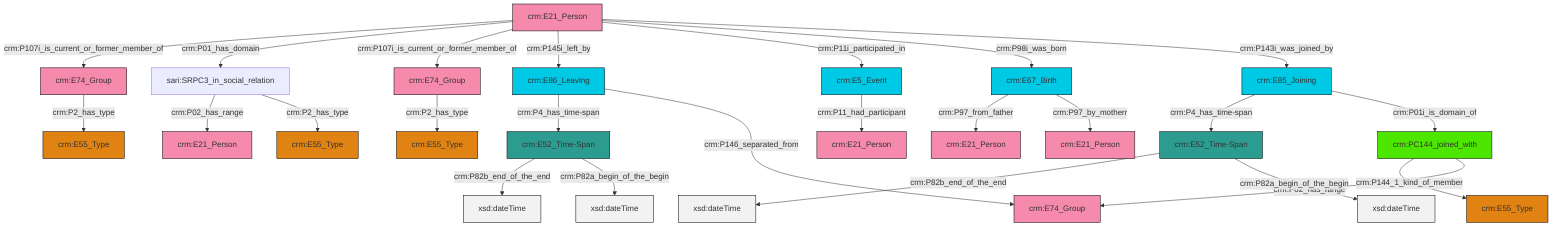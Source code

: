 graph TD
classDef Literal fill:#f2f2f2,stroke:#000000;
classDef CRM_Entity fill:#FFFFFF,stroke:#000000;
classDef Temporal_Entity fill:#00C9E6, stroke:#000000;
classDef Type fill:#E18312, stroke:#000000;
classDef Time-Span fill:#2C9C91, stroke:#000000;
classDef Appellation fill:#FFEB7F, stroke:#000000;
classDef Place fill:#008836, stroke:#000000;
classDef Persistent_Item fill:#B266B2, stroke:#000000;
classDef Conceptual_Object fill:#FFD700, stroke:#000000;
classDef Physical_Thing fill:#D2B48C, stroke:#000000;
classDef Actor fill:#f58aad, stroke:#000000;
classDef PC_Classes fill:#4ce600, stroke:#000000;
classDef Multi fill:#cccccc,stroke:#000000;

0["crm:E52_Time-Span"]:::Time-Span -->|crm:P82b_end_of_the_end| 1[xsd:dateTime]:::Literal
10["crm:E52_Time-Span"]:::Time-Span -->|crm:P82b_end_of_the_end| 14[xsd:dateTime]:::Literal
15["crm:E5_Event"]:::Temporal_Entity -->|crm:P11_had_participant| 16["crm:E21_Person"]:::Actor
17["crm:E21_Person"]:::Actor -->|crm:P107i_is_current_or_former_member_of| 18["crm:E74_Group"]:::Actor
19["crm:E67_Birth"]:::Temporal_Entity -->|crm:P97_from_father| 4["crm:E21_Person"]:::Actor
19["crm:E67_Birth"]:::Temporal_Entity -->|crm:P97_by_motherr| 21["crm:E21_Person"]:::Actor
23["crm:PC144_joined_with"]:::PC_Classes -->|crm:P144_1_kind_of_member| 24["crm:E55_Type"]:::Type
2["sari:SRPC3_in_social_relation"]:::Default -->|crm:P02_has_range| 25["crm:E21_Person"]:::Actor
26["crm:E85_Joining"]:::Temporal_Entity -->|crm:P4_has_time-span| 0["crm:E52_Time-Span"]:::Time-Span
17["crm:E21_Person"]:::Actor -->|crm:P01_has_domain| 2["sari:SRPC3_in_social_relation"]:::Default
17["crm:E21_Person"]:::Actor -->|crm:P107i_is_current_or_former_member_of| 6["crm:E74_Group"]:::Actor
12["crm:E86_Leaving"]:::Temporal_Entity -->|crm:P4_has_time-span| 10["crm:E52_Time-Span"]:::Time-Span
10["crm:E52_Time-Span"]:::Time-Span -->|crm:P82a_begin_of_the_begin| 30[xsd:dateTime]:::Literal
18["crm:E74_Group"]:::Actor -->|crm:P2_has_type| 31["crm:E55_Type"]:::Type
23["crm:PC144_joined_with"]:::PC_Classes -->|crm:P02_has_range| 33["crm:E74_Group"]:::Actor
17["crm:E21_Person"]:::Actor -->|crm:P145i_left_by| 12["crm:E86_Leaving"]:::Temporal_Entity
17["crm:E21_Person"]:::Actor -->|crm:P11i_participated_in| 15["crm:E5_Event"]:::Temporal_Entity
26["crm:E85_Joining"]:::Temporal_Entity -->|crm:P01i_is_domain_of| 23["crm:PC144_joined_with"]:::PC_Classes
17["crm:E21_Person"]:::Actor -->|crm:P98i_was_born| 19["crm:E67_Birth"]:::Temporal_Entity
0["crm:E52_Time-Span"]:::Time-Span -->|crm:P82a_begin_of_the_begin| 39[xsd:dateTime]:::Literal
17["crm:E21_Person"]:::Actor -->|crm:P143i_was_joined_by| 26["crm:E85_Joining"]:::Temporal_Entity
12["crm:E86_Leaving"]:::Temporal_Entity -->|crm:P146_separated_from| 33["crm:E74_Group"]:::Actor
2["sari:SRPC3_in_social_relation"]:::Default -->|crm:P2_has_type| 43["crm:E55_Type"]:::Type
6["crm:E74_Group"]:::Actor -->|crm:P2_has_type| 8["crm:E55_Type"]:::Type